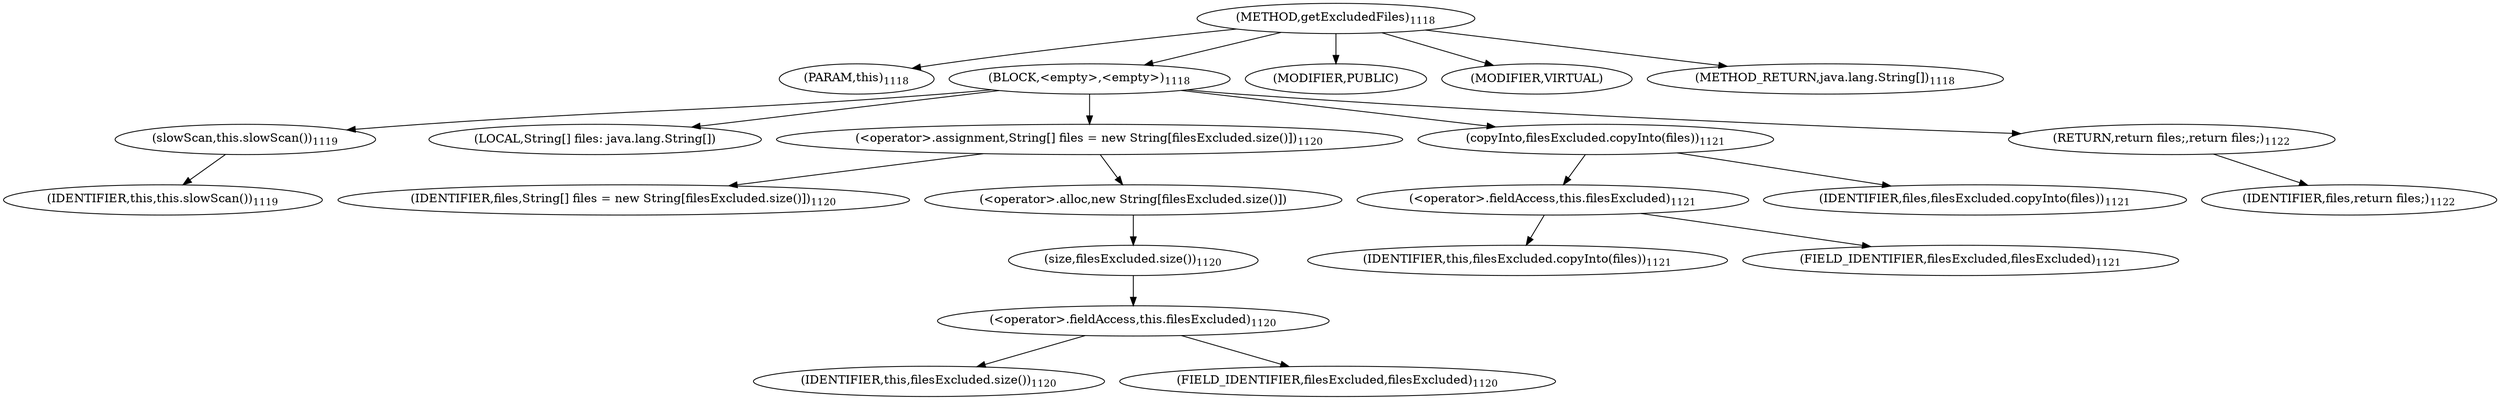 digraph "getExcludedFiles" {  
"1995" [label = <(METHOD,getExcludedFiles)<SUB>1118</SUB>> ]
"79" [label = <(PARAM,this)<SUB>1118</SUB>> ]
"1996" [label = <(BLOCK,&lt;empty&gt;,&lt;empty&gt;)<SUB>1118</SUB>> ]
"1997" [label = <(slowScan,this.slowScan())<SUB>1119</SUB>> ]
"78" [label = <(IDENTIFIER,this,this.slowScan())<SUB>1119</SUB>> ]
"1998" [label = <(LOCAL,String[] files: java.lang.String[])> ]
"1999" [label = <(&lt;operator&gt;.assignment,String[] files = new String[filesExcluded.size()])<SUB>1120</SUB>> ]
"2000" [label = <(IDENTIFIER,files,String[] files = new String[filesExcluded.size()])<SUB>1120</SUB>> ]
"2001" [label = <(&lt;operator&gt;.alloc,new String[filesExcluded.size()])> ]
"2002" [label = <(size,filesExcluded.size())<SUB>1120</SUB>> ]
"2003" [label = <(&lt;operator&gt;.fieldAccess,this.filesExcluded)<SUB>1120</SUB>> ]
"2004" [label = <(IDENTIFIER,this,filesExcluded.size())<SUB>1120</SUB>> ]
"2005" [label = <(FIELD_IDENTIFIER,filesExcluded,filesExcluded)<SUB>1120</SUB>> ]
"2006" [label = <(copyInto,filesExcluded.copyInto(files))<SUB>1121</SUB>> ]
"2007" [label = <(&lt;operator&gt;.fieldAccess,this.filesExcluded)<SUB>1121</SUB>> ]
"2008" [label = <(IDENTIFIER,this,filesExcluded.copyInto(files))<SUB>1121</SUB>> ]
"2009" [label = <(FIELD_IDENTIFIER,filesExcluded,filesExcluded)<SUB>1121</SUB>> ]
"2010" [label = <(IDENTIFIER,files,filesExcluded.copyInto(files))<SUB>1121</SUB>> ]
"2011" [label = <(RETURN,return files;,return files;)<SUB>1122</SUB>> ]
"2012" [label = <(IDENTIFIER,files,return files;)<SUB>1122</SUB>> ]
"2013" [label = <(MODIFIER,PUBLIC)> ]
"2014" [label = <(MODIFIER,VIRTUAL)> ]
"2015" [label = <(METHOD_RETURN,java.lang.String[])<SUB>1118</SUB>> ]
  "1995" -> "79" 
  "1995" -> "1996" 
  "1995" -> "2013" 
  "1995" -> "2014" 
  "1995" -> "2015" 
  "1996" -> "1997" 
  "1996" -> "1998" 
  "1996" -> "1999" 
  "1996" -> "2006" 
  "1996" -> "2011" 
  "1997" -> "78" 
  "1999" -> "2000" 
  "1999" -> "2001" 
  "2001" -> "2002" 
  "2002" -> "2003" 
  "2003" -> "2004" 
  "2003" -> "2005" 
  "2006" -> "2007" 
  "2006" -> "2010" 
  "2007" -> "2008" 
  "2007" -> "2009" 
  "2011" -> "2012" 
}
